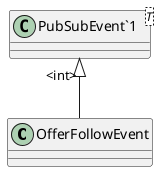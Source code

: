 @startuml
class OfferFollowEvent {
}
class "PubSubEvent`1"<T> {
}
"PubSubEvent`1" "<int>" <|-- OfferFollowEvent
@enduml
